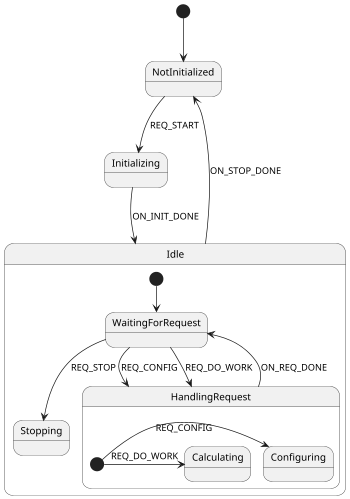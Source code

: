 @startuml
scale 350 width

[*] --> NotInitialized
NotInitialized --> Initializing: REQ_START
Initializing --> Idle: ON_INIT_DONE
Idle --> NotInitialized: ON_STOP_DONE

state Idle {
  [*] --> WaitingForRequest
  WaitingForRequest --> Stopping : REQ_STOP
  WaitingForRequest --> HandlingRequest: REQ_CONFIG
  WaitingForRequest --> HandlingRequest: REQ_DO_WORK
  HandlingRequest --> WaitingForRequest: ON_REQ_DONE

  state HandlingRequest {
    [*] -> Configuring: REQ_CONFIG
    [*] -> Calculating: REQ_DO_WORK
  }
}

@enduml